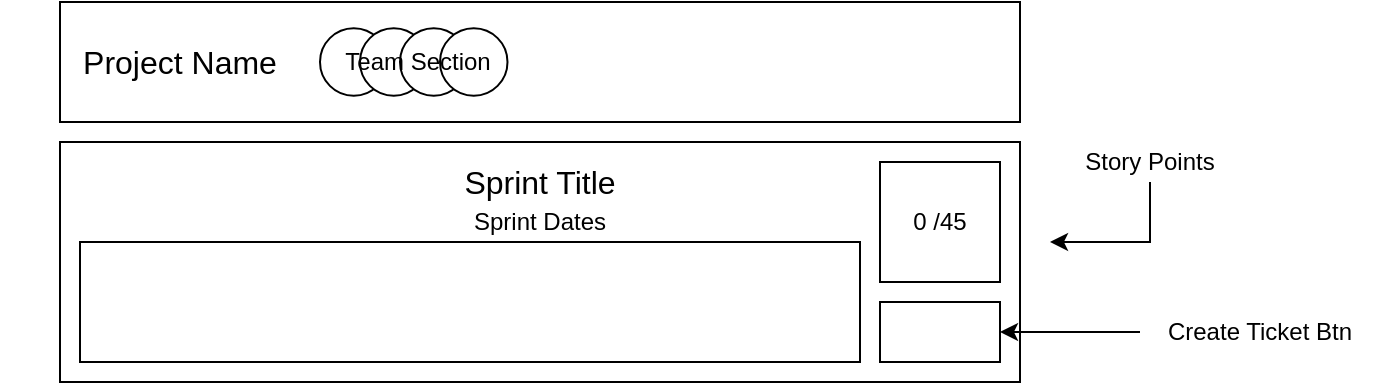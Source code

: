 <mxfile version="13.0.8" type="device"><diagram id="EjDGEHBaKK5jSzXzXPtn" name="Page-1"><mxGraphModel dx="933" dy="542" grid="1" gridSize="10" guides="1" tooltips="1" connect="1" arrows="1" fold="1" page="1" pageScale="1" pageWidth="850" pageHeight="1100" math="0" shadow="0"><root><mxCell id="0"/><mxCell id="1" parent="0"/><mxCell id="Y5iiLaw--QVc2rxwfzt5-11" value="" style="group" vertex="1" connectable="0" parent="1"><mxGeometry x="180" y="160" width="500" height="120" as="geometry"/></mxCell><mxCell id="Y5iiLaw--QVc2rxwfzt5-1" value="" style="rounded=0;whiteSpace=wrap;html=1;" vertex="1" parent="Y5iiLaw--QVc2rxwfzt5-11"><mxGeometry width="480" height="120" as="geometry"/></mxCell><mxCell id="Y5iiLaw--QVc2rxwfzt5-3" value="" style="rounded=0;whiteSpace=wrap;html=1;" vertex="1" parent="Y5iiLaw--QVc2rxwfzt5-11"><mxGeometry x="410" y="80" width="60" height="30" as="geometry"/></mxCell><mxCell id="Y5iiLaw--QVc2rxwfzt5-4" value="&lt;font style=&quot;font-size: 16px&quot;&gt;Sprint Title&lt;/font&gt;" style="text;html=1;strokeColor=none;fillColor=none;align=center;verticalAlign=middle;whiteSpace=wrap;rounded=0;" vertex="1" parent="Y5iiLaw--QVc2rxwfzt5-11"><mxGeometry x="150" y="10" width="180" height="20" as="geometry"/></mxCell><mxCell id="Y5iiLaw--QVc2rxwfzt5-10" value="" style="rounded=0;whiteSpace=wrap;html=1;" vertex="1" parent="Y5iiLaw--QVc2rxwfzt5-11"><mxGeometry x="10" y="50" width="390" height="60" as="geometry"/></mxCell><mxCell id="Y5iiLaw--QVc2rxwfzt5-8" value="" style="group" vertex="1" connectable="0" parent="Y5iiLaw--QVc2rxwfzt5-11"><mxGeometry x="390" y="10" width="110" height="60" as="geometry"/></mxCell><mxCell id="Y5iiLaw--QVc2rxwfzt5-2" value="" style="whiteSpace=wrap;html=1;aspect=fixed;" vertex="1" parent="Y5iiLaw--QVc2rxwfzt5-8"><mxGeometry x="20" width="60" height="60" as="geometry"/></mxCell><mxCell id="Y5iiLaw--QVc2rxwfzt5-7" value="0 /45" style="text;html=1;strokeColor=none;fillColor=none;align=center;verticalAlign=middle;whiteSpace=wrap;rounded=0;" vertex="1" parent="Y5iiLaw--QVc2rxwfzt5-8"><mxGeometry x="-5" y="10" width="110" height="40" as="geometry"/></mxCell><mxCell id="Y5iiLaw--QVc2rxwfzt5-27" value="&lt;font style=&quot;font-size: 12px&quot;&gt;Sprint Dates&lt;/font&gt;" style="text;html=1;strokeColor=none;fillColor=none;align=center;verticalAlign=middle;whiteSpace=wrap;rounded=0;" vertex="1" parent="Y5iiLaw--QVc2rxwfzt5-11"><mxGeometry x="150" y="30" width="180" height="20" as="geometry"/></mxCell><mxCell id="Y5iiLaw--QVc2rxwfzt5-12" value="" style="rounded=0;whiteSpace=wrap;html=1;" vertex="1" parent="1"><mxGeometry x="180" y="90" width="480" height="60" as="geometry"/></mxCell><mxCell id="Y5iiLaw--QVc2rxwfzt5-14" value="&lt;font style=&quot;font-size: 16px&quot;&gt;Project Name&lt;/font&gt;" style="text;html=1;strokeColor=none;fillColor=none;align=center;verticalAlign=middle;whiteSpace=wrap;rounded=0;" vertex="1" parent="1"><mxGeometry x="150" y="110" width="180" height="20" as="geometry"/></mxCell><mxCell id="Y5iiLaw--QVc2rxwfzt5-17" value="" style="ellipse;whiteSpace=wrap;html=1;aspect=fixed;" vertex="1" parent="1"><mxGeometry x="310" y="103.13" width="33.75" height="33.75" as="geometry"/></mxCell><mxCell id="Y5iiLaw--QVc2rxwfzt5-18" value="" style="ellipse;whiteSpace=wrap;html=1;aspect=fixed;" vertex="1" parent="1"><mxGeometry x="330" y="103.13" width="33.75" height="33.75" as="geometry"/></mxCell><mxCell id="Y5iiLaw--QVc2rxwfzt5-19" value="" style="ellipse;whiteSpace=wrap;html=1;aspect=fixed;" vertex="1" parent="1"><mxGeometry x="350" y="103.13" width="33.75" height="33.75" as="geometry"/></mxCell><mxCell id="Y5iiLaw--QVc2rxwfzt5-20" value="" style="ellipse;whiteSpace=wrap;html=1;aspect=fixed;" vertex="1" parent="1"><mxGeometry x="370" y="103.13" width="33.75" height="33.75" as="geometry"/></mxCell><mxCell id="Y5iiLaw--QVc2rxwfzt5-21" value="Team Section" style="text;html=1;strokeColor=none;fillColor=none;align=center;verticalAlign=middle;whiteSpace=wrap;rounded=0;" vertex="1" parent="1"><mxGeometry x="313.75" y="110" width="90" height="20" as="geometry"/></mxCell><mxCell id="Y5iiLaw--QVc2rxwfzt5-23" style="edgeStyle=orthogonalEdgeStyle;rounded=0;orthogonalLoop=1;jettySize=auto;html=1;entryX=1;entryY=0.75;entryDx=0;entryDy=0;" edge="1" parent="1" source="Y5iiLaw--QVc2rxwfzt5-22" target="Y5iiLaw--QVc2rxwfzt5-7"><mxGeometry relative="1" as="geometry"/></mxCell><mxCell id="Y5iiLaw--QVc2rxwfzt5-22" value="Story Points" style="text;html=1;strokeColor=none;fillColor=none;align=center;verticalAlign=middle;whiteSpace=wrap;rounded=0;" vertex="1" parent="1"><mxGeometry x="670" y="160" width="110" height="20" as="geometry"/></mxCell><mxCell id="Y5iiLaw--QVc2rxwfzt5-28" value="" style="edgeStyle=orthogonalEdgeStyle;rounded=0;orthogonalLoop=1;jettySize=auto;html=1;" edge="1" parent="1" source="Y5iiLaw--QVc2rxwfzt5-26" target="Y5iiLaw--QVc2rxwfzt5-3"><mxGeometry relative="1" as="geometry"/></mxCell><mxCell id="Y5iiLaw--QVc2rxwfzt5-26" value="Create Ticket Btn" style="text;html=1;strokeColor=none;fillColor=none;align=center;verticalAlign=middle;whiteSpace=wrap;rounded=0;" vertex="1" parent="1"><mxGeometry x="720" y="245" width="120" height="20" as="geometry"/></mxCell></root></mxGraphModel></diagram></mxfile>